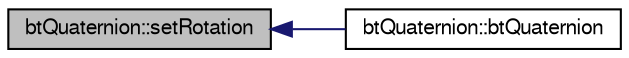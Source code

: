 digraph G
{
  bgcolor="transparent";
  edge [fontname="FreeSans",fontsize=10,labelfontname="FreeSans",labelfontsize=10];
  node [fontname="FreeSans",fontsize=10,shape=record];
  rankdir=LR;
  Node1 [label="btQuaternion::setRotation",height=0.2,width=0.4,color="black", fillcolor="grey75", style="filled" fontcolor="black"];
  Node1 -> Node2 [dir=back,color="midnightblue",fontsize=10,style="solid"];
  Node2 [label="btQuaternion::btQuaternion",height=0.2,width=0.4,color="black",URL="$classbt_quaternion.html#2b2e9ed0014eb26ed076808fb76e9d69",tooltip="Axis angle Constructor."];
}
